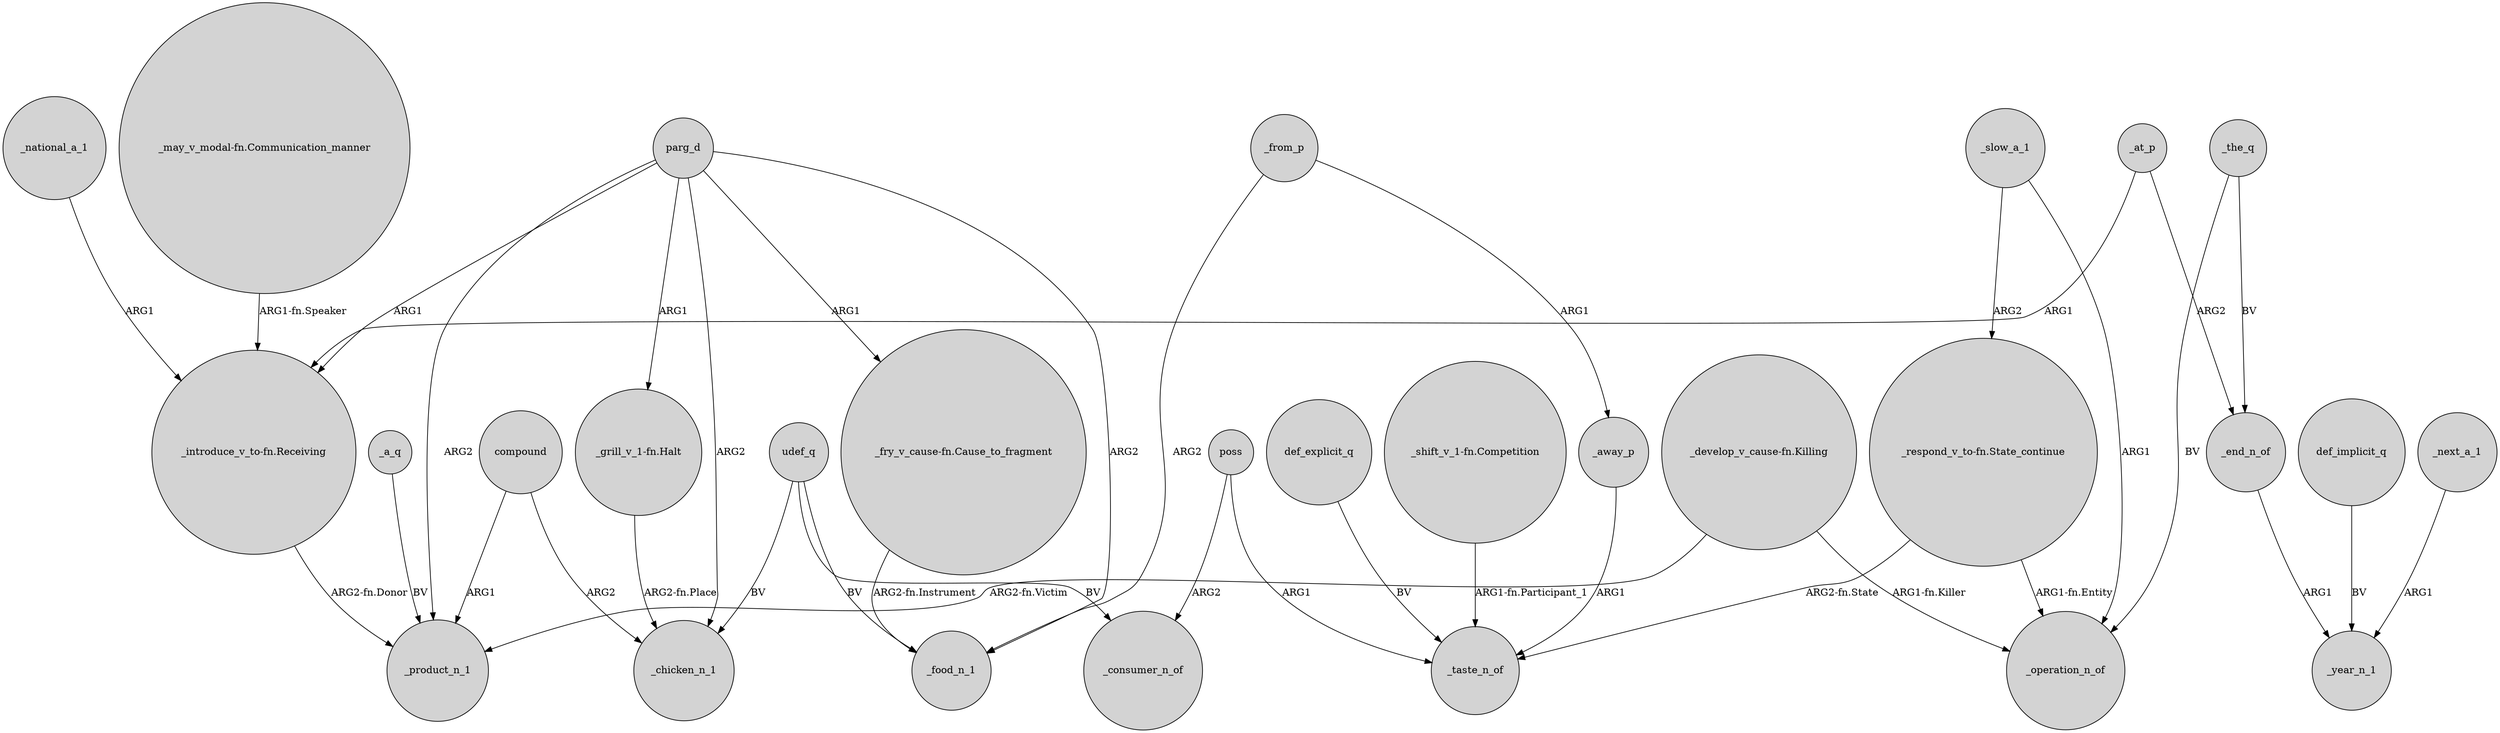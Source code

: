 digraph {
	node [shape=circle style=filled]
	parg_d -> _product_n_1 [label=ARG2]
	_at_p -> _end_n_of [label=ARG2]
	compound -> _chicken_n_1 [label=ARG2]
	def_explicit_q -> _taste_n_of [label=BV]
	"_shift_v_1-fn.Competition" -> _taste_n_of [label="ARG1-fn.Participant_1"]
	def_implicit_q -> _year_n_1 [label=BV]
	poss -> _taste_n_of [label=ARG1]
	"_respond_v_to-fn.State_continue" -> _operation_n_of [label="ARG1-fn.Entity"]
	_from_p -> _away_p [label=ARG1]
	"_develop_v_cause-fn.Killing" -> _product_n_1 [label="ARG2-fn.Victim"]
	_slow_a_1 -> _operation_n_of [label=ARG1]
	"_fry_v_cause-fn.Cause_to_fragment" -> _food_n_1 [label="ARG2-fn.Instrument"]
	_the_q -> _operation_n_of [label=BV]
	parg_d -> "_grill_v_1-fn.Halt" [label=ARG1]
	parg_d -> _chicken_n_1 [label=ARG2]
	_from_p -> _food_n_1 [label=ARG2]
	udef_q -> _food_n_1 [label=BV]
	parg_d -> "_fry_v_cause-fn.Cause_to_fragment" [label=ARG1]
	_a_q -> _product_n_1 [label=BV]
	poss -> _consumer_n_of [label=ARG2]
	_away_p -> _taste_n_of [label=ARG1]
	udef_q -> _chicken_n_1 [label=BV]
	parg_d -> "_introduce_v_to-fn.Receiving" [label=ARG1]
	"_develop_v_cause-fn.Killing" -> _operation_n_of [label="ARG1-fn.Killer"]
	_national_a_1 -> "_introduce_v_to-fn.Receiving" [label=ARG1]
	udef_q -> _consumer_n_of [label=BV]
	parg_d -> _food_n_1 [label=ARG2]
	"_introduce_v_to-fn.Receiving" -> _product_n_1 [label="ARG2-fn.Donor"]
	compound -> _product_n_1 [label=ARG1]
	_end_n_of -> _year_n_1 [label=ARG1]
	_next_a_1 -> _year_n_1 [label=ARG1]
	"_may_v_modal-fn.Communication_manner" -> "_introduce_v_to-fn.Receiving" [label="ARG1-fn.Speaker"]
	_slow_a_1 -> "_respond_v_to-fn.State_continue" [label=ARG2]
	_at_p -> "_introduce_v_to-fn.Receiving" [label=ARG1]
	"_respond_v_to-fn.State_continue" -> _taste_n_of [label="ARG2-fn.State"]
	"_grill_v_1-fn.Halt" -> _chicken_n_1 [label="ARG2-fn.Place"]
	_the_q -> _end_n_of [label=BV]
}

